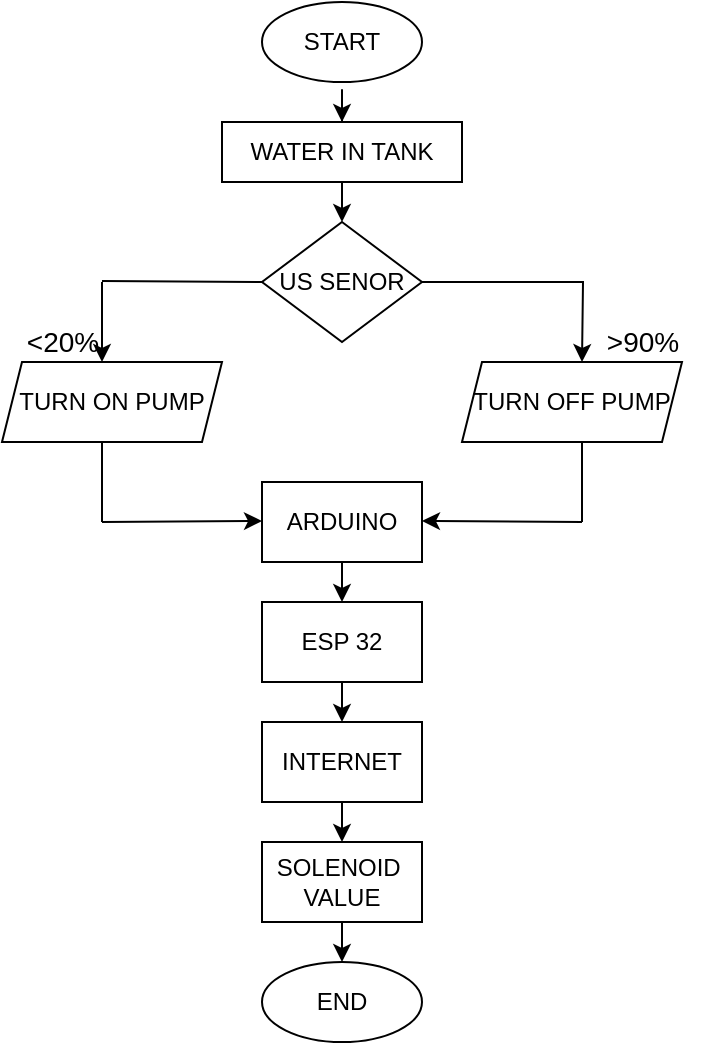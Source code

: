 <mxfile version="13.6.2" type="github">
  <diagram id="5kwZuQhuNTAiOcxHdiWp" name="Page-1">
    <mxGraphModel dx="1038" dy="485" grid="1" gridSize="10" guides="1" tooltips="1" connect="1" arrows="1" fold="1" page="1" pageScale="1" pageWidth="850" pageHeight="1100" math="0" shadow="0">
      <root>
        <mxCell id="0" />
        <mxCell id="1" parent="0" />
        <mxCell id="w7BUE90GDPECIvAMmHAR-2" value="START" style="ellipse;whiteSpace=wrap;html=1;" parent="1" vertex="1">
          <mxGeometry x="360" y="20" width="80" height="40" as="geometry" />
        </mxCell>
        <mxCell id="w7BUE90GDPECIvAMmHAR-4" value="WATER IN TANK" style="rounded=0;whiteSpace=wrap;html=1;" parent="1" vertex="1">
          <mxGeometry x="340" y="80" width="120" height="30" as="geometry" />
        </mxCell>
        <mxCell id="w7BUE90GDPECIvAMmHAR-11" style="edgeStyle=orthogonalEdgeStyle;rounded=0;orthogonalLoop=1;jettySize=auto;html=1;" parent="1" source="w7BUE90GDPECIvAMmHAR-7" edge="1">
          <mxGeometry relative="1" as="geometry">
            <mxPoint x="520" y="200" as="targetPoint" />
          </mxGeometry>
        </mxCell>
        <mxCell id="w7BUE90GDPECIvAMmHAR-7" value="US SENOR" style="rhombus;whiteSpace=wrap;html=1;" parent="1" vertex="1">
          <mxGeometry x="360" y="130" width="80" height="60" as="geometry" />
        </mxCell>
        <mxCell id="w7BUE90GDPECIvAMmHAR-9" value="" style="endArrow=classic;html=1;" parent="1" edge="1">
          <mxGeometry width="50" height="50" relative="1" as="geometry">
            <mxPoint x="400" y="80" as="sourcePoint" />
            <mxPoint x="400" y="80" as="targetPoint" />
            <Array as="points">
              <mxPoint x="400" y="60" />
            </Array>
          </mxGeometry>
        </mxCell>
        <mxCell id="w7BUE90GDPECIvAMmHAR-10" value="" style="endArrow=classic;html=1;exitX=0.5;exitY=1;exitDx=0;exitDy=0;" parent="1" source="w7BUE90GDPECIvAMmHAR-4" edge="1">
          <mxGeometry width="50" height="50" relative="1" as="geometry">
            <mxPoint x="400" y="270" as="sourcePoint" />
            <mxPoint x="400" y="130" as="targetPoint" />
          </mxGeometry>
        </mxCell>
        <mxCell id="w7BUE90GDPECIvAMmHAR-12" value="" style="endArrow=classic;html=1;" parent="1" edge="1">
          <mxGeometry width="50" height="50" relative="1" as="geometry">
            <mxPoint x="280" y="160" as="sourcePoint" />
            <mxPoint x="280" y="200" as="targetPoint" />
          </mxGeometry>
        </mxCell>
        <mxCell id="w7BUE90GDPECIvAMmHAR-15" value="" style="endArrow=none;html=1;entryX=0;entryY=0.5;entryDx=0;entryDy=0;" parent="1" target="w7BUE90GDPECIvAMmHAR-7" edge="1">
          <mxGeometry width="50" height="50" relative="1" as="geometry">
            <mxPoint x="280" y="159.5" as="sourcePoint" />
            <mxPoint x="350" y="159.5" as="targetPoint" />
          </mxGeometry>
        </mxCell>
        <mxCell id="w7BUE90GDPECIvAMmHAR-16" value="TURN ON PUMP" style="shape=parallelogram;perimeter=parallelogramPerimeter;whiteSpace=wrap;html=1;fixedSize=1;size=10;" parent="1" vertex="1">
          <mxGeometry x="230" y="200" width="110" height="40" as="geometry" />
        </mxCell>
        <mxCell id="w7BUE90GDPECIvAMmHAR-17" style="edgeStyle=orthogonalEdgeStyle;rounded=0;orthogonalLoop=1;jettySize=auto;html=1;exitX=0.5;exitY=1;exitDx=0;exitDy=0;" parent="1" source="w7BUE90GDPECIvAMmHAR-16" target="w7BUE90GDPECIvAMmHAR-16" edge="1">
          <mxGeometry relative="1" as="geometry" />
        </mxCell>
        <mxCell id="w7BUE90GDPECIvAMmHAR-18" value="TURN OFF PUMP" style="shape=parallelogram;perimeter=parallelogramPerimeter;whiteSpace=wrap;html=1;fixedSize=1;size=10;" parent="1" vertex="1">
          <mxGeometry x="460" y="200" width="110" height="40" as="geometry" />
        </mxCell>
        <mxCell id="w7BUE90GDPECIvAMmHAR-24" value="ARDUINO" style="rounded=0;whiteSpace=wrap;html=1;" parent="1" vertex="1">
          <mxGeometry x="360" y="260" width="80" height="40" as="geometry" />
        </mxCell>
        <mxCell id="w7BUE90GDPECIvAMmHAR-25" value="" style="endArrow=none;html=1;" parent="1" edge="1">
          <mxGeometry width="50" height="50" relative="1" as="geometry">
            <mxPoint x="280" y="280" as="sourcePoint" />
            <mxPoint x="280" y="240" as="targetPoint" />
          </mxGeometry>
        </mxCell>
        <mxCell id="w7BUE90GDPECIvAMmHAR-28" value="" style="endArrow=none;html=1;" parent="1" edge="1">
          <mxGeometry width="50" height="50" relative="1" as="geometry">
            <mxPoint x="520" y="280" as="sourcePoint" />
            <mxPoint x="520" y="240" as="targetPoint" />
          </mxGeometry>
        </mxCell>
        <mxCell id="w7BUE90GDPECIvAMmHAR-29" value="" style="endArrow=classic;html=1;" parent="1" edge="1">
          <mxGeometry width="50" height="50" relative="1" as="geometry">
            <mxPoint x="280" y="280" as="sourcePoint" />
            <mxPoint x="360" y="279.5" as="targetPoint" />
          </mxGeometry>
        </mxCell>
        <mxCell id="w7BUE90GDPECIvAMmHAR-30" value="" style="endArrow=classic;html=1;" parent="1" edge="1">
          <mxGeometry width="50" height="50" relative="1" as="geometry">
            <mxPoint x="520" y="280" as="sourcePoint" />
            <mxPoint x="440" y="279.5" as="targetPoint" />
          </mxGeometry>
        </mxCell>
        <mxCell id="w7BUE90GDPECIvAMmHAR-31" value="ESP 32" style="rounded=0;whiteSpace=wrap;html=1;" parent="1" vertex="1">
          <mxGeometry x="360" y="320" width="80" height="40" as="geometry" />
        </mxCell>
        <mxCell id="w7BUE90GDPECIvAMmHAR-32" value="" style="endArrow=classic;html=1;" parent="1" target="w7BUE90GDPECIvAMmHAR-31" edge="1">
          <mxGeometry width="50" height="50" relative="1" as="geometry">
            <mxPoint x="400" y="300" as="sourcePoint" />
            <mxPoint x="450" y="250" as="targetPoint" />
          </mxGeometry>
        </mxCell>
        <mxCell id="w7BUE90GDPECIvAMmHAR-33" value="INTERNET" style="rounded=0;whiteSpace=wrap;html=1;" parent="1" vertex="1">
          <mxGeometry x="360" y="380" width="80" height="40" as="geometry" />
        </mxCell>
        <mxCell id="w7BUE90GDPECIvAMmHAR-38" value="" style="endArrow=classic;html=1;entryX=0.5;entryY=0;entryDx=0;entryDy=0;" parent="1" target="w7BUE90GDPECIvAMmHAR-33" edge="1">
          <mxGeometry width="50" height="50" relative="1" as="geometry">
            <mxPoint x="400" y="360" as="sourcePoint" />
            <mxPoint x="450" y="310" as="targetPoint" />
          </mxGeometry>
        </mxCell>
        <mxCell id="w7BUE90GDPECIvAMmHAR-39" value="" style="endArrow=classic;html=1;" parent="1" edge="1">
          <mxGeometry width="50" height="50" relative="1" as="geometry">
            <mxPoint x="400" y="420" as="sourcePoint" />
            <mxPoint x="400" y="440" as="targetPoint" />
          </mxGeometry>
        </mxCell>
        <mxCell id="w7BUE90GDPECIvAMmHAR-40" value="SOLENOID&amp;nbsp;&lt;br&gt;VALUE" style="rounded=0;whiteSpace=wrap;html=1;" parent="1" vertex="1">
          <mxGeometry x="360" y="440" width="80" height="40" as="geometry" />
        </mxCell>
        <mxCell id="w7BUE90GDPECIvAMmHAR-42" value="" style="endArrow=classic;html=1;" parent="1" edge="1">
          <mxGeometry width="50" height="50" relative="1" as="geometry">
            <mxPoint x="400" y="480" as="sourcePoint" />
            <mxPoint x="400" y="500" as="targetPoint" />
          </mxGeometry>
        </mxCell>
        <mxCell id="w7BUE90GDPECIvAMmHAR-43" value="END" style="ellipse;whiteSpace=wrap;html=1;" parent="1" vertex="1">
          <mxGeometry x="360" y="500" width="80" height="40" as="geometry" />
        </mxCell>
        <mxCell id="E3thUJCiGorjte6qDD0k-1" value="&lt;span style=&quot;font-weight: normal; font-size: 14px;&quot;&gt;&amp;lt;20%&lt;/span&gt;" style="text;strokeColor=none;fillColor=none;html=1;fontSize=14;fontStyle=1;verticalAlign=middle;align=center;" vertex="1" parent="1">
          <mxGeometry x="230" y="180" width="60" height="20" as="geometry" />
        </mxCell>
        <mxCell id="E3thUJCiGorjte6qDD0k-2" value="&lt;span style=&quot;font-weight: 400&quot;&gt;&amp;gt;90%&lt;/span&gt;" style="text;strokeColor=none;fillColor=none;html=1;fontSize=14;fontStyle=1;verticalAlign=middle;align=center;" vertex="1" parent="1">
          <mxGeometry x="520" y="180" width="60" height="20" as="geometry" />
        </mxCell>
      </root>
    </mxGraphModel>
  </diagram>
</mxfile>
